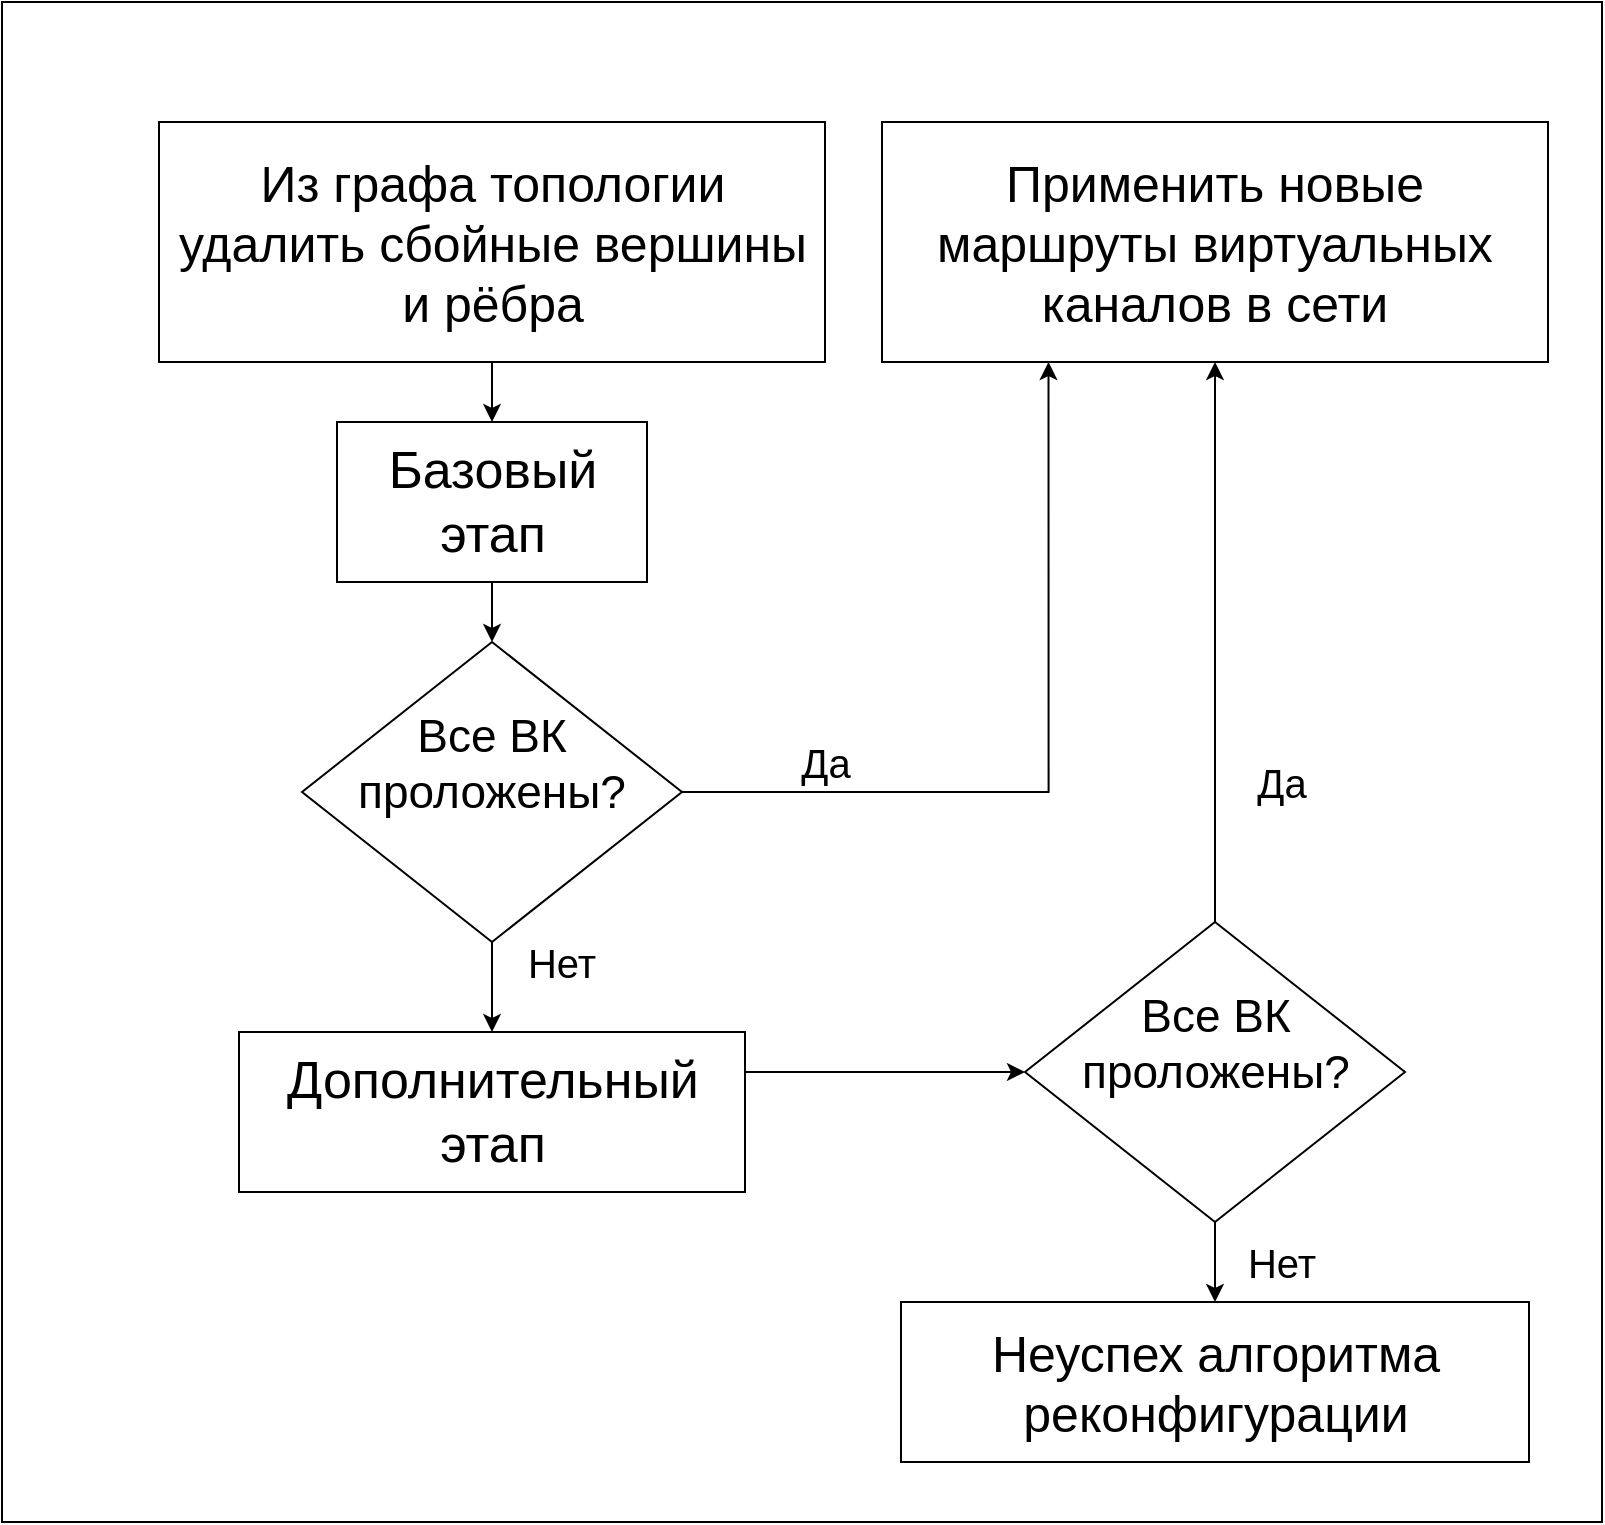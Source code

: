 <mxfile version="10.6.6" type="device"><diagram id="oOasDzT1UJZ_1pXfvdV5" name="Page-1"><mxGraphModel dx="1010" dy="1714" grid="1" gridSize="10" guides="1" tooltips="1" connect="1" arrows="1" fold="1" page="1" pageScale="1" pageWidth="827" pageHeight="1169" math="0" shadow="0"><root><mxCell id="0"/><mxCell id="1" parent="0"/><mxCell id="JAwaAUzd0tWruQpzTnG6-25" value="" style="rounded=0;whiteSpace=wrap;html=1;fontSize=20;" parent="1" vertex="1"><mxGeometry x="60" y="-10" width="800" height="760" as="geometry"/></mxCell><mxCell id="JAwaAUzd0tWruQpzTnG6-9" style="edgeStyle=orthogonalEdgeStyle;rounded=0;orthogonalLoop=1;jettySize=auto;html=1;exitX=0.5;exitY=1;exitDx=0;exitDy=0;entryX=0.5;entryY=0;entryDx=0;entryDy=0;fontSize=25;" parent="1" source="JAwaAUzd0tWruQpzTnG6-1" target="JAwaAUzd0tWruQpzTnG6-3" edge="1"><mxGeometry relative="1" as="geometry"/></mxCell><mxCell id="JAwaAUzd0tWruQpzTnG6-1" value="Из графа топологии удалить сбойные вершины и рёбра" style="rounded=0;whiteSpace=wrap;html=1;fontSize=25;" parent="1" vertex="1"><mxGeometry x="138.5" y="50" width="333" height="120" as="geometry"/></mxCell><mxCell id="JAwaAUzd0tWruQpzTnG6-2" value="Применить новые маршруты виртуальных каналов в сети" style="rounded=0;whiteSpace=wrap;html=1;fontSize=25;" parent="1" vertex="1"><mxGeometry x="500" y="50" width="333" height="120" as="geometry"/></mxCell><mxCell id="JAwaAUzd0tWruQpzTnG6-10" style="edgeStyle=orthogonalEdgeStyle;rounded=0;orthogonalLoop=1;jettySize=auto;html=1;exitX=0.5;exitY=1;exitDx=0;exitDy=0;entryX=0.5;entryY=0;entryDx=0;entryDy=0;fontSize=25;" parent="1" source="JAwaAUzd0tWruQpzTnG6-3" target="JAwaAUzd0tWruQpzTnG6-4" edge="1"><mxGeometry relative="1" as="geometry"/></mxCell><mxCell id="JAwaAUzd0tWruQpzTnG6-3" value="&lt;div style=&quot;font-size: 26px;&quot; align=&quot;center&quot;&gt;Базовый этап&lt;br style=&quot;font-size: 26px;&quot;&gt;&lt;/div&gt;" style="rounded=0;whiteSpace=wrap;html=1;fontSize=26;" parent="1" vertex="1"><mxGeometry x="227.5" y="200" width="155" height="80" as="geometry"/></mxCell><mxCell id="JAwaAUzd0tWruQpzTnG6-11" value="&lt;blockquote style=&quot;font-size: 17px&quot;&gt;&lt;div align=&quot;right&quot;&gt;&lt;br&gt;&lt;/div&gt;&lt;/blockquote&gt;" style="edgeStyle=orthogonalEdgeStyle;rounded=0;orthogonalLoop=1;jettySize=auto;html=1;exitX=0.5;exitY=1;exitDx=0;exitDy=0;entryX=0.5;entryY=0;entryDx=0;entryDy=0;fontSize=25;" parent="1" edge="1"><mxGeometry y="25" relative="1" as="geometry"><mxPoint as="offset"/><mxPoint x="342.5" y="480" as="sourcePoint"/><mxPoint x="342.5" y="520" as="targetPoint"/></mxGeometry></mxCell><mxCell id="JAwaAUzd0tWruQpzTnG6-13" style="edgeStyle=orthogonalEdgeStyle;rounded=0;orthogonalLoop=1;jettySize=auto;html=1;fontSize=25;" parent="1" source="JAwaAUzd0tWruQpzTnG6-4" target="JAwaAUzd0tWruQpzTnG6-5" edge="1"><mxGeometry relative="1" as="geometry"/></mxCell><mxCell id="JAwaAUzd0tWruQpzTnG6-14" style="edgeStyle=orthogonalEdgeStyle;rounded=0;orthogonalLoop=1;jettySize=auto;html=1;exitX=1;exitY=0.5;exitDx=0;exitDy=0;entryX=0.25;entryY=1;entryDx=0;entryDy=0;fontSize=25;" parent="1" source="JAwaAUzd0tWruQpzTnG6-4" target="JAwaAUzd0tWruQpzTnG6-2" edge="1"><mxGeometry relative="1" as="geometry"/></mxCell><mxCell id="JAwaAUzd0tWruQpzTnG6-4" value="&lt;div style=&quot;font-size: 23px&quot;&gt;Все ВК проложены?&lt;/div&gt;&lt;div style=&quot;font-size: 23px&quot;&gt;&lt;br&gt;&lt;/div&gt;" style="rhombus;whiteSpace=wrap;html=1;fontSize=23;" parent="1" vertex="1"><mxGeometry x="210" y="310" width="190" height="150" as="geometry"/></mxCell><mxCell id="JAwaAUzd0tWruQpzTnG6-18" style="edgeStyle=orthogonalEdgeStyle;rounded=0;orthogonalLoop=1;jettySize=auto;html=1;exitX=1;exitY=0.25;exitDx=0;exitDy=0;fontSize=20;" parent="1" source="JAwaAUzd0tWruQpzTnG6-5" target="JAwaAUzd0tWruQpzTnG6-6" edge="1"><mxGeometry relative="1" as="geometry"/></mxCell><mxCell id="JAwaAUzd0tWruQpzTnG6-5" value="&lt;div style=&quot;font-size: 26px&quot; align=&quot;center&quot;&gt;Дополнительный этап&lt;br style=&quot;font-size: 26px&quot;&gt;&lt;/div&gt;" style="rounded=0;whiteSpace=wrap;html=1;fontSize=26;" parent="1" vertex="1"><mxGeometry x="178.5" y="505" width="253" height="80" as="geometry"/></mxCell><mxCell id="JAwaAUzd0tWruQpzTnG6-19" style="edgeStyle=orthogonalEdgeStyle;rounded=0;orthogonalLoop=1;jettySize=auto;html=1;exitX=0.5;exitY=0;exitDx=0;exitDy=0;entryX=0.5;entryY=1;entryDx=0;entryDy=0;fontSize=20;" parent="1" source="JAwaAUzd0tWruQpzTnG6-6" target="JAwaAUzd0tWruQpzTnG6-2" edge="1"><mxGeometry relative="1" as="geometry"/></mxCell><mxCell id="JAwaAUzd0tWruQpzTnG6-21" style="edgeStyle=orthogonalEdgeStyle;rounded=0;orthogonalLoop=1;jettySize=auto;html=1;exitX=0.5;exitY=1;exitDx=0;exitDy=0;entryX=0.5;entryY=0;entryDx=0;entryDy=0;fontSize=20;" parent="1" source="JAwaAUzd0tWruQpzTnG6-6" target="JAwaAUzd0tWruQpzTnG6-7" edge="1"><mxGeometry relative="1" as="geometry"/></mxCell><mxCell id="JAwaAUzd0tWruQpzTnG6-6" value="&lt;div style=&quot;font-size: 23px&quot;&gt;Все ВК проложены?&lt;/div&gt;&lt;div style=&quot;font-size: 23px&quot;&gt;&lt;br&gt;&lt;/div&gt;" style="rhombus;whiteSpace=wrap;html=1;fontSize=23;" parent="1" vertex="1"><mxGeometry x="571.5" y="450" width="190" height="150" as="geometry"/></mxCell><mxCell id="JAwaAUzd0tWruQpzTnG6-7" value="Неуспех алгоритма реконфигурации" style="rounded=0;whiteSpace=wrap;html=1;fontSize=25;" parent="1" vertex="1"><mxGeometry x="509.5" y="640" width="314" height="80" as="geometry"/></mxCell><mxCell id="JAwaAUzd0tWruQpzTnG6-15" value="Да" style="text;html=1;strokeColor=none;fillColor=none;align=center;verticalAlign=middle;whiteSpace=wrap;rounded=0;fontSize=20;" parent="1" vertex="1"><mxGeometry x="452" y="360" width="40" height="20" as="geometry"/></mxCell><mxCell id="JAwaAUzd0tWruQpzTnG6-16" value="Нет" style="text;html=1;strokeColor=none;fillColor=none;align=center;verticalAlign=middle;whiteSpace=wrap;rounded=0;fontSize=20;" parent="1" vertex="1"><mxGeometry x="320" y="460" width="40" height="20" as="geometry"/></mxCell><mxCell id="JAwaAUzd0tWruQpzTnG6-23" value="Да" style="text;html=1;strokeColor=none;fillColor=none;align=center;verticalAlign=middle;whiteSpace=wrap;rounded=0;fontSize=20;" parent="1" vertex="1"><mxGeometry x="680" y="370" width="40" height="20" as="geometry"/></mxCell><mxCell id="JAwaAUzd0tWruQpzTnG6-24" value="Нет" style="text;html=1;strokeColor=none;fillColor=none;align=center;verticalAlign=middle;whiteSpace=wrap;rounded=0;fontSize=20;" parent="1" vertex="1"><mxGeometry x="680" y="610" width="40" height="20" as="geometry"/></mxCell></root></mxGraphModel></diagram></mxfile>